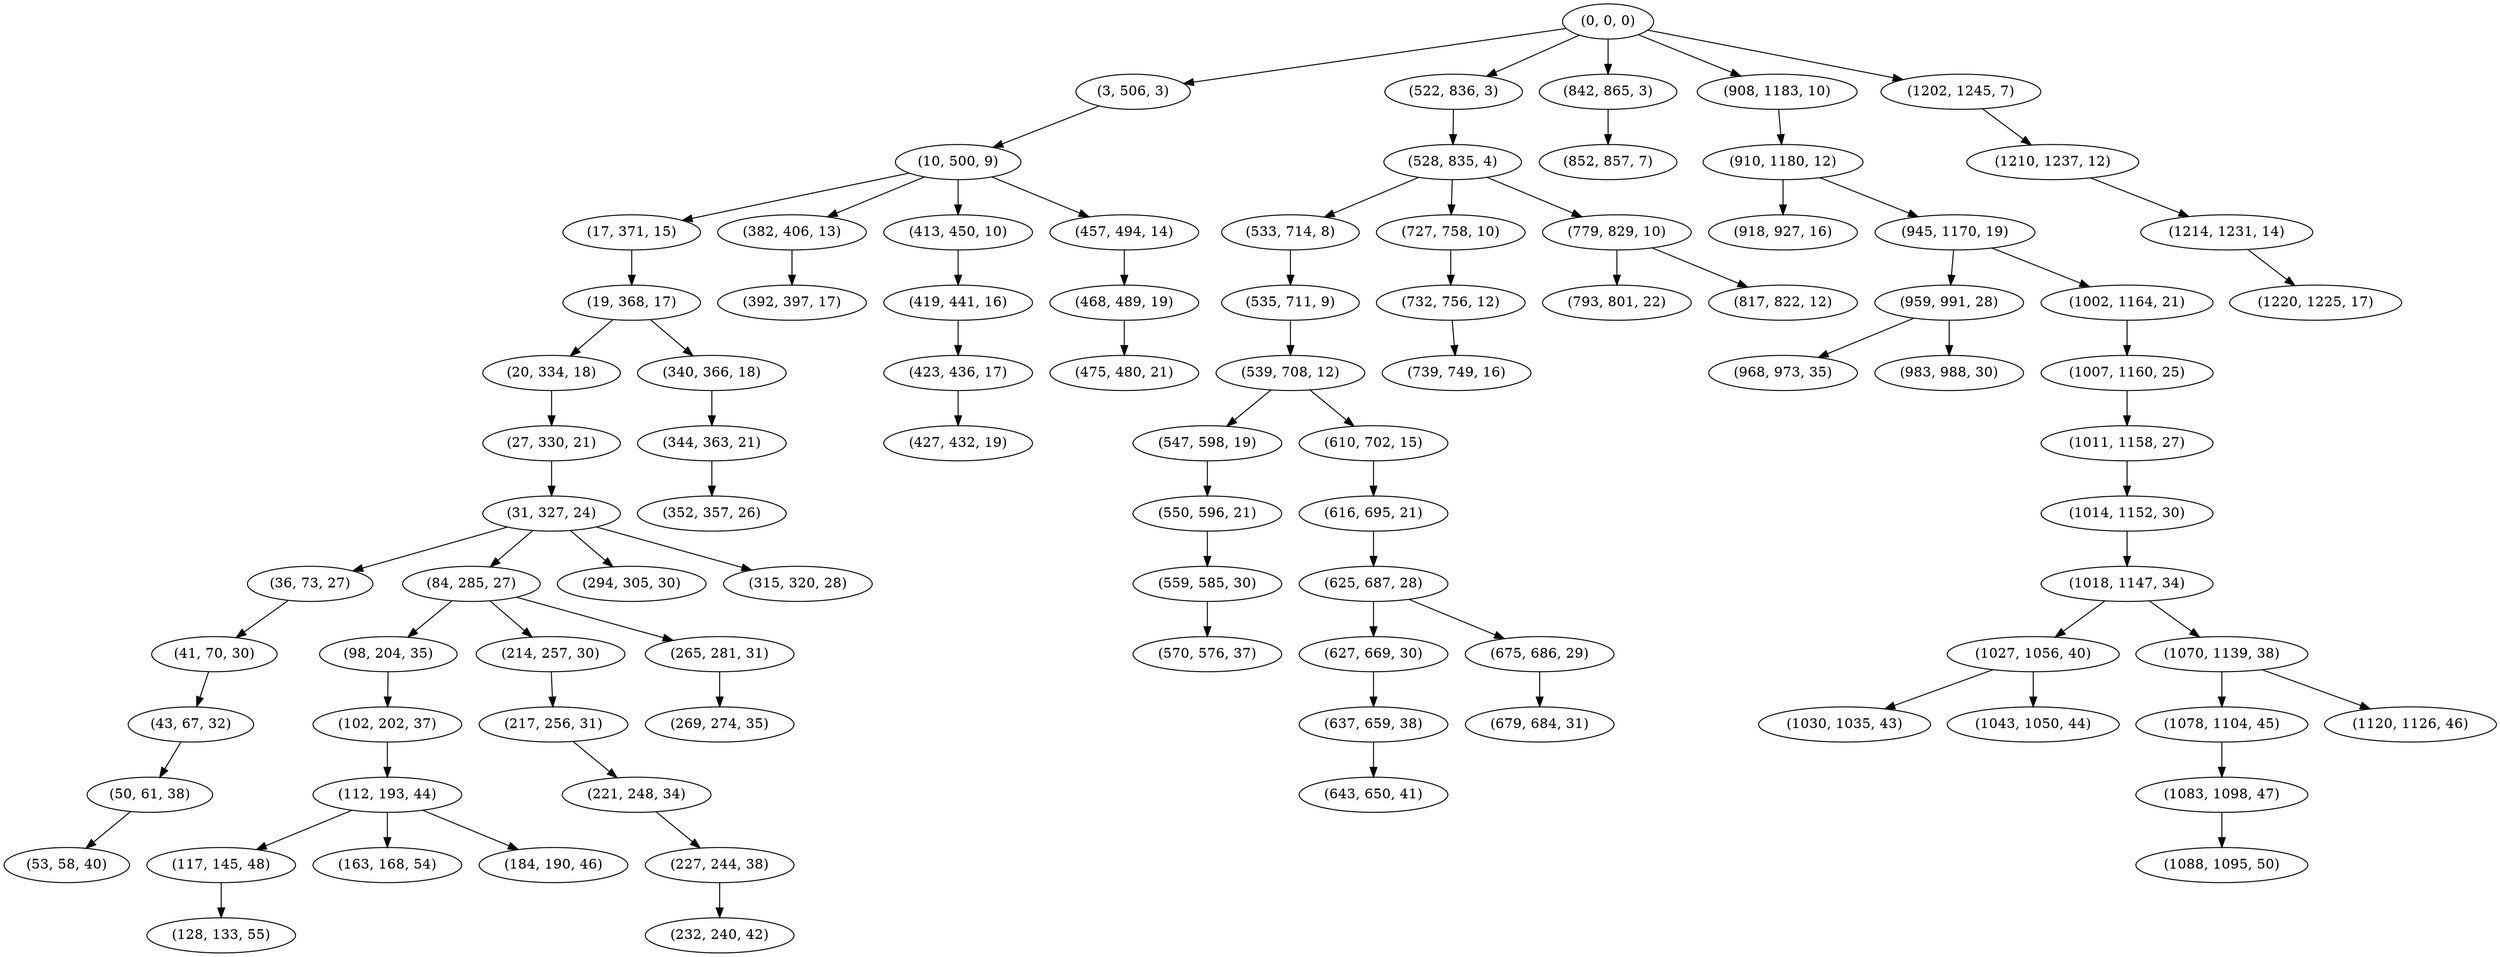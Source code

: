 digraph tree {
    "(0, 0, 0)";
    "(3, 506, 3)";
    "(10, 500, 9)";
    "(17, 371, 15)";
    "(19, 368, 17)";
    "(20, 334, 18)";
    "(27, 330, 21)";
    "(31, 327, 24)";
    "(36, 73, 27)";
    "(41, 70, 30)";
    "(43, 67, 32)";
    "(50, 61, 38)";
    "(53, 58, 40)";
    "(84, 285, 27)";
    "(98, 204, 35)";
    "(102, 202, 37)";
    "(112, 193, 44)";
    "(117, 145, 48)";
    "(128, 133, 55)";
    "(163, 168, 54)";
    "(184, 190, 46)";
    "(214, 257, 30)";
    "(217, 256, 31)";
    "(221, 248, 34)";
    "(227, 244, 38)";
    "(232, 240, 42)";
    "(265, 281, 31)";
    "(269, 274, 35)";
    "(294, 305, 30)";
    "(315, 320, 28)";
    "(340, 366, 18)";
    "(344, 363, 21)";
    "(352, 357, 26)";
    "(382, 406, 13)";
    "(392, 397, 17)";
    "(413, 450, 10)";
    "(419, 441, 16)";
    "(423, 436, 17)";
    "(427, 432, 19)";
    "(457, 494, 14)";
    "(468, 489, 19)";
    "(475, 480, 21)";
    "(522, 836, 3)";
    "(528, 835, 4)";
    "(533, 714, 8)";
    "(535, 711, 9)";
    "(539, 708, 12)";
    "(547, 598, 19)";
    "(550, 596, 21)";
    "(559, 585, 30)";
    "(570, 576, 37)";
    "(610, 702, 15)";
    "(616, 695, 21)";
    "(625, 687, 28)";
    "(627, 669, 30)";
    "(637, 659, 38)";
    "(643, 650, 41)";
    "(675, 686, 29)";
    "(679, 684, 31)";
    "(727, 758, 10)";
    "(732, 756, 12)";
    "(739, 749, 16)";
    "(779, 829, 10)";
    "(793, 801, 22)";
    "(817, 822, 12)";
    "(842, 865, 3)";
    "(852, 857, 7)";
    "(908, 1183, 10)";
    "(910, 1180, 12)";
    "(918, 927, 16)";
    "(945, 1170, 19)";
    "(959, 991, 28)";
    "(968, 973, 35)";
    "(983, 988, 30)";
    "(1002, 1164, 21)";
    "(1007, 1160, 25)";
    "(1011, 1158, 27)";
    "(1014, 1152, 30)";
    "(1018, 1147, 34)";
    "(1027, 1056, 40)";
    "(1030, 1035, 43)";
    "(1043, 1050, 44)";
    "(1070, 1139, 38)";
    "(1078, 1104, 45)";
    "(1083, 1098, 47)";
    "(1088, 1095, 50)";
    "(1120, 1126, 46)";
    "(1202, 1245, 7)";
    "(1210, 1237, 12)";
    "(1214, 1231, 14)";
    "(1220, 1225, 17)";
    "(0, 0, 0)" -> "(3, 506, 3)";
    "(0, 0, 0)" -> "(522, 836, 3)";
    "(0, 0, 0)" -> "(842, 865, 3)";
    "(0, 0, 0)" -> "(908, 1183, 10)";
    "(0, 0, 0)" -> "(1202, 1245, 7)";
    "(3, 506, 3)" -> "(10, 500, 9)";
    "(10, 500, 9)" -> "(17, 371, 15)";
    "(10, 500, 9)" -> "(382, 406, 13)";
    "(10, 500, 9)" -> "(413, 450, 10)";
    "(10, 500, 9)" -> "(457, 494, 14)";
    "(17, 371, 15)" -> "(19, 368, 17)";
    "(19, 368, 17)" -> "(20, 334, 18)";
    "(19, 368, 17)" -> "(340, 366, 18)";
    "(20, 334, 18)" -> "(27, 330, 21)";
    "(27, 330, 21)" -> "(31, 327, 24)";
    "(31, 327, 24)" -> "(36, 73, 27)";
    "(31, 327, 24)" -> "(84, 285, 27)";
    "(31, 327, 24)" -> "(294, 305, 30)";
    "(31, 327, 24)" -> "(315, 320, 28)";
    "(36, 73, 27)" -> "(41, 70, 30)";
    "(41, 70, 30)" -> "(43, 67, 32)";
    "(43, 67, 32)" -> "(50, 61, 38)";
    "(50, 61, 38)" -> "(53, 58, 40)";
    "(84, 285, 27)" -> "(98, 204, 35)";
    "(84, 285, 27)" -> "(214, 257, 30)";
    "(84, 285, 27)" -> "(265, 281, 31)";
    "(98, 204, 35)" -> "(102, 202, 37)";
    "(102, 202, 37)" -> "(112, 193, 44)";
    "(112, 193, 44)" -> "(117, 145, 48)";
    "(112, 193, 44)" -> "(163, 168, 54)";
    "(112, 193, 44)" -> "(184, 190, 46)";
    "(117, 145, 48)" -> "(128, 133, 55)";
    "(214, 257, 30)" -> "(217, 256, 31)";
    "(217, 256, 31)" -> "(221, 248, 34)";
    "(221, 248, 34)" -> "(227, 244, 38)";
    "(227, 244, 38)" -> "(232, 240, 42)";
    "(265, 281, 31)" -> "(269, 274, 35)";
    "(340, 366, 18)" -> "(344, 363, 21)";
    "(344, 363, 21)" -> "(352, 357, 26)";
    "(382, 406, 13)" -> "(392, 397, 17)";
    "(413, 450, 10)" -> "(419, 441, 16)";
    "(419, 441, 16)" -> "(423, 436, 17)";
    "(423, 436, 17)" -> "(427, 432, 19)";
    "(457, 494, 14)" -> "(468, 489, 19)";
    "(468, 489, 19)" -> "(475, 480, 21)";
    "(522, 836, 3)" -> "(528, 835, 4)";
    "(528, 835, 4)" -> "(533, 714, 8)";
    "(528, 835, 4)" -> "(727, 758, 10)";
    "(528, 835, 4)" -> "(779, 829, 10)";
    "(533, 714, 8)" -> "(535, 711, 9)";
    "(535, 711, 9)" -> "(539, 708, 12)";
    "(539, 708, 12)" -> "(547, 598, 19)";
    "(539, 708, 12)" -> "(610, 702, 15)";
    "(547, 598, 19)" -> "(550, 596, 21)";
    "(550, 596, 21)" -> "(559, 585, 30)";
    "(559, 585, 30)" -> "(570, 576, 37)";
    "(610, 702, 15)" -> "(616, 695, 21)";
    "(616, 695, 21)" -> "(625, 687, 28)";
    "(625, 687, 28)" -> "(627, 669, 30)";
    "(625, 687, 28)" -> "(675, 686, 29)";
    "(627, 669, 30)" -> "(637, 659, 38)";
    "(637, 659, 38)" -> "(643, 650, 41)";
    "(675, 686, 29)" -> "(679, 684, 31)";
    "(727, 758, 10)" -> "(732, 756, 12)";
    "(732, 756, 12)" -> "(739, 749, 16)";
    "(779, 829, 10)" -> "(793, 801, 22)";
    "(779, 829, 10)" -> "(817, 822, 12)";
    "(842, 865, 3)" -> "(852, 857, 7)";
    "(908, 1183, 10)" -> "(910, 1180, 12)";
    "(910, 1180, 12)" -> "(918, 927, 16)";
    "(910, 1180, 12)" -> "(945, 1170, 19)";
    "(945, 1170, 19)" -> "(959, 991, 28)";
    "(945, 1170, 19)" -> "(1002, 1164, 21)";
    "(959, 991, 28)" -> "(968, 973, 35)";
    "(959, 991, 28)" -> "(983, 988, 30)";
    "(1002, 1164, 21)" -> "(1007, 1160, 25)";
    "(1007, 1160, 25)" -> "(1011, 1158, 27)";
    "(1011, 1158, 27)" -> "(1014, 1152, 30)";
    "(1014, 1152, 30)" -> "(1018, 1147, 34)";
    "(1018, 1147, 34)" -> "(1027, 1056, 40)";
    "(1018, 1147, 34)" -> "(1070, 1139, 38)";
    "(1027, 1056, 40)" -> "(1030, 1035, 43)";
    "(1027, 1056, 40)" -> "(1043, 1050, 44)";
    "(1070, 1139, 38)" -> "(1078, 1104, 45)";
    "(1070, 1139, 38)" -> "(1120, 1126, 46)";
    "(1078, 1104, 45)" -> "(1083, 1098, 47)";
    "(1083, 1098, 47)" -> "(1088, 1095, 50)";
    "(1202, 1245, 7)" -> "(1210, 1237, 12)";
    "(1210, 1237, 12)" -> "(1214, 1231, 14)";
    "(1214, 1231, 14)" -> "(1220, 1225, 17)";
}
